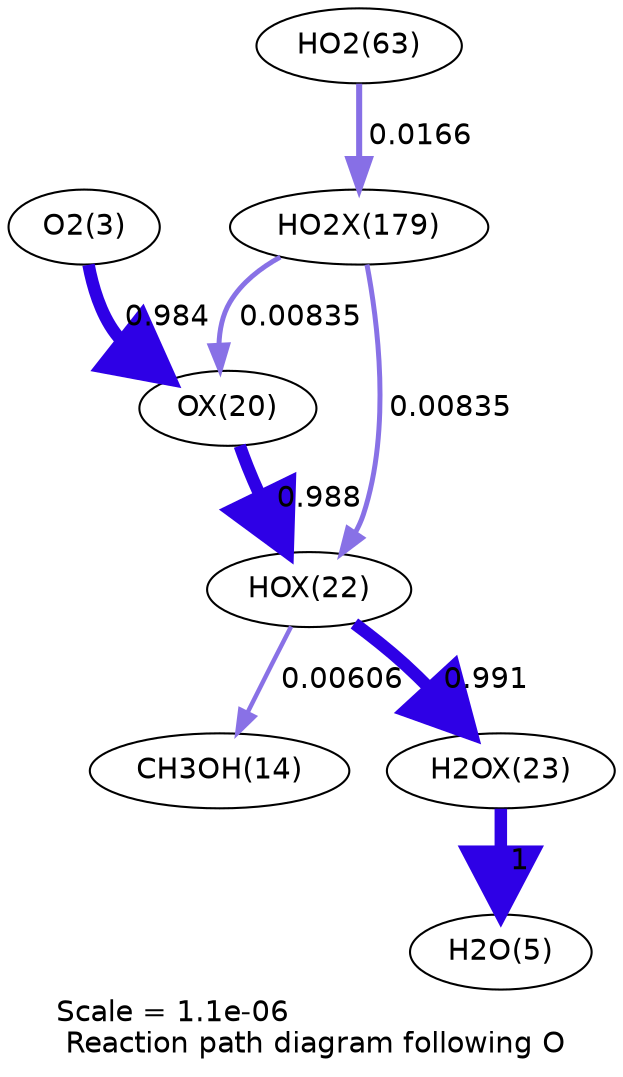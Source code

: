 digraph reaction_paths {
center=1;
s5 -> s47[fontname="Helvetica", penwidth=5.99, arrowsize=2.99, color="0.7, 1.48, 0.9"
, label=" 0.984"];
s47 -> s49[fontname="Helvetica", penwidth=5.99, arrowsize=3, color="0.7, 1.49, 0.9"
, label=" 0.988"];
s69 -> s47[fontname="Helvetica", penwidth=2.39, arrowsize=1.19, color="0.7, 0.508, 0.9"
, label=" 0.00835"];
s49 -> s16[fontname="Helvetica", penwidth=2.14, arrowsize=1.07, color="0.7, 0.506, 0.9"
, label=" 0.00606"];
s49 -> s50[fontname="Helvetica", penwidth=5.99, arrowsize=3, color="0.7, 1.49, 0.9"
, label=" 0.991"];
s69 -> s49[fontname="Helvetica", penwidth=2.39, arrowsize=1.19, color="0.7, 0.508, 0.9"
, label=" 0.00835"];
s50 -> s7[fontname="Helvetica", penwidth=6, arrowsize=3, color="0.7, 1.5, 0.9"
, label=" 1"];
s27 -> s69[fontname="Helvetica", penwidth=2.91, arrowsize=1.45, color="0.7, 0.517, 0.9"
, label=" 0.0166"];
s5 [ fontname="Helvetica", label="O2(3)"];
s7 [ fontname="Helvetica", label="H2O(5)"];
s16 [ fontname="Helvetica", label="CH3OH(14)"];
s27 [ fontname="Helvetica", label="HO2(63)"];
s47 [ fontname="Helvetica", label="OX(20)"];
s49 [ fontname="Helvetica", label="HOX(22)"];
s50 [ fontname="Helvetica", label="H2OX(23)"];
s69 [ fontname="Helvetica", label="HO2X(179)"];
 label = "Scale = 1.1e-06\l Reaction path diagram following O";
 fontname = "Helvetica";
}
